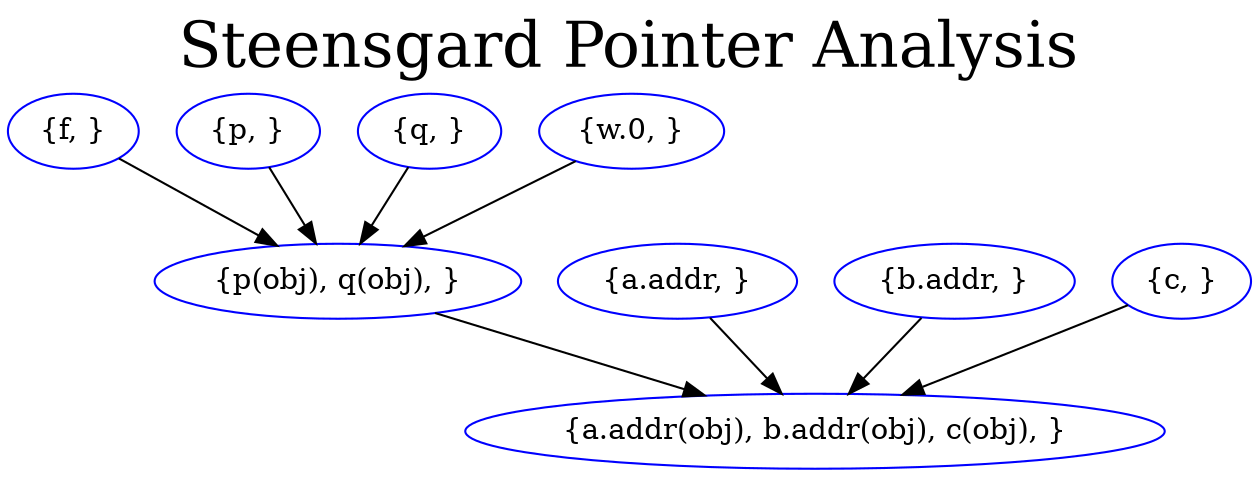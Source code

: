 digraph unification_ptg {
	graph [label="Steensgard Pointer Analysis",labelloc=t,fontsize=30];
	node [color=blue];
	"{f, }" -> "{p(obj), q(obj), }";
	"{a.addr, }" -> "{a.addr(obj), b.addr(obj), c(obj), }";
	"{b.addr, }" -> "{a.addr(obj), b.addr(obj), c(obj), }";
	"{c, }" -> "{a.addr(obj), b.addr(obj), c(obj), }";
	"{p, }" -> "{p(obj), q(obj), }";
	"{q, }" -> "{p(obj), q(obj), }";
	"{w.0, }" -> "{p(obj), q(obj), }";
	"{p(obj), q(obj), }" -> "{a.addr(obj), b.addr(obj), c(obj), }";
}